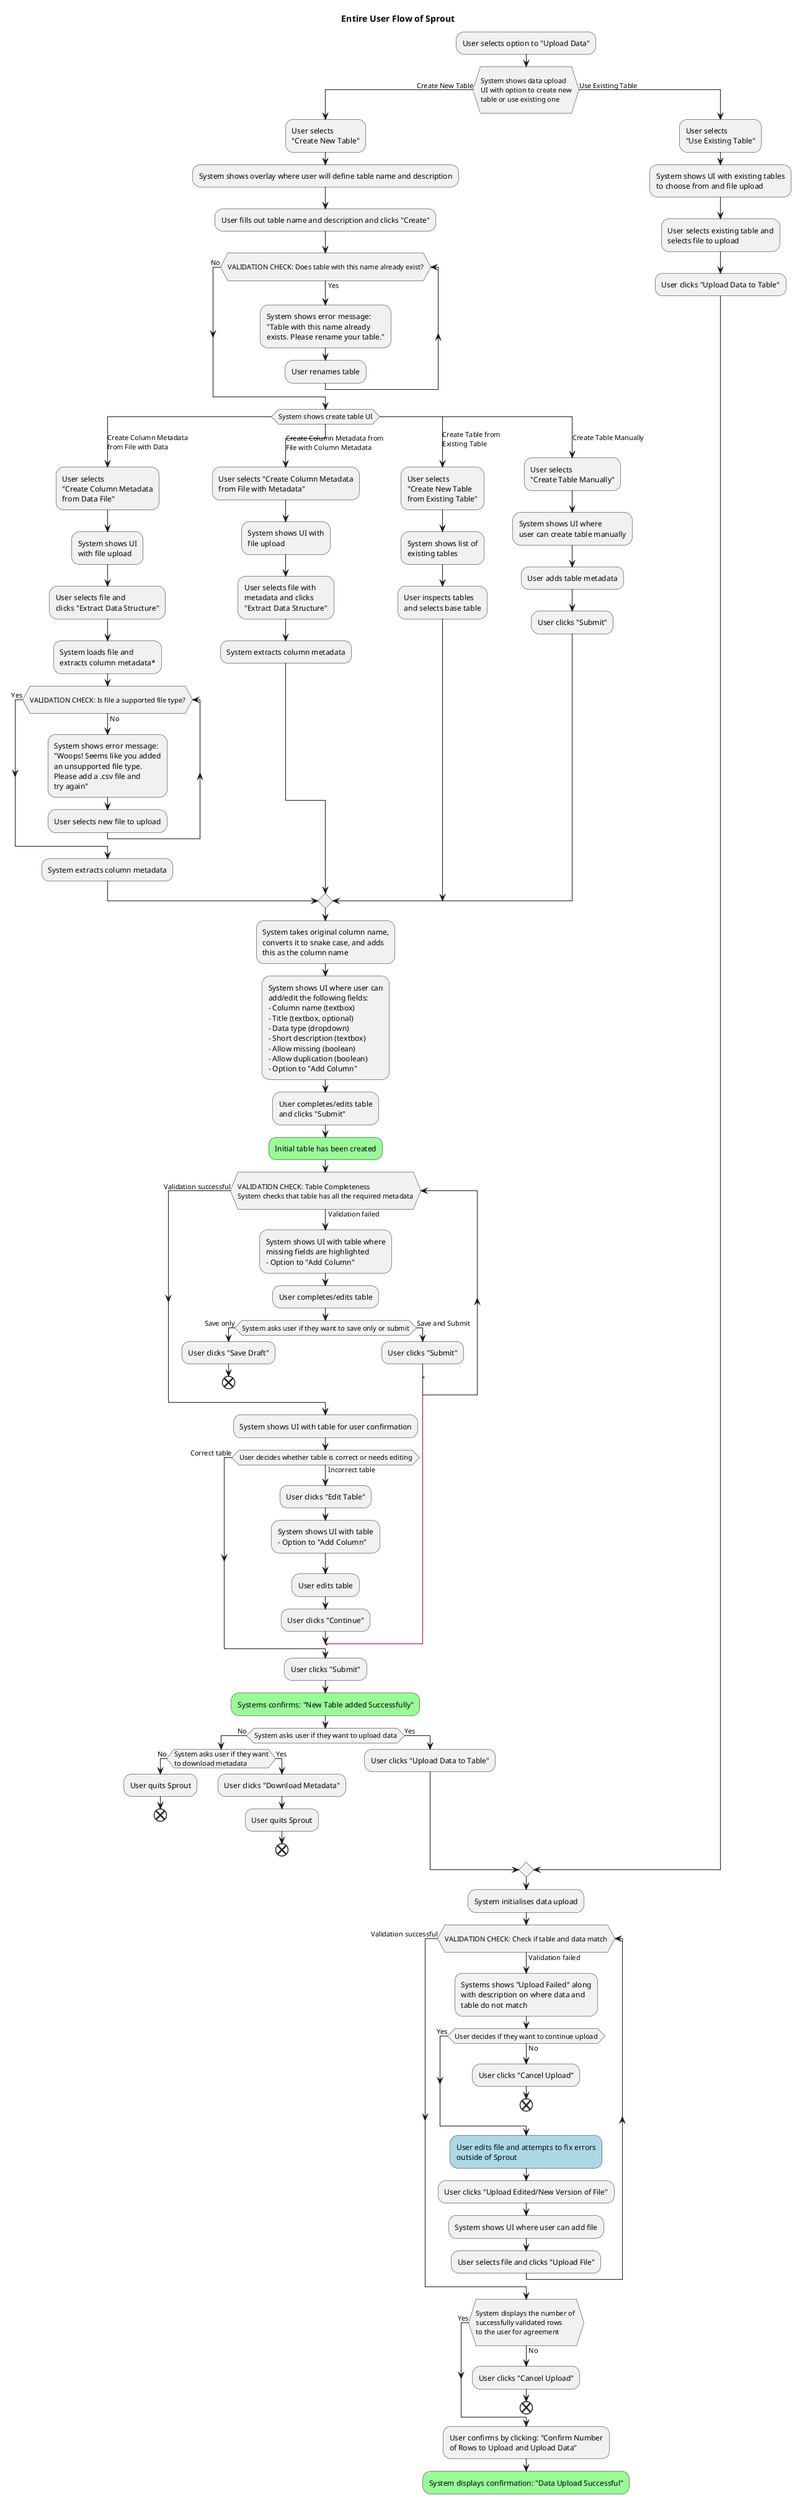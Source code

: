 @startuml user-flow

title Entire User Flow of Sprout

:User selects option to "Upload Data";
if (\nSystem shows data upload\nUI with option to create new\ntable or use existing one\n) then (Create New Table)
'table metadata creation start
  :User selects\n"Create New Table";
  :System shows overlay where user will define table name and description;
  :User fills out table name and description and clicks "Create";
  while (\nVALIDATION CHECK: Does table with this name already exist?\n) is (Yes)
    :System shows error message:
    "Table with this name already
    exists. Please rename your table.";
    :User renames table; 
  end while (No)
'table metadata creation end
'column metadata creation start
  switch (System shows create table UI)
    case (Create Column Metadata\nfrom File with Data)
      :User selects
      "Create Column Metadata
      from Data File";
      :System shows UI
      with file upload;
      :User selects file and
      clicks "Extract Data Structure";
      :System loads file and
      extracts column metadata*;
    while (\nVALIDATION CHECK: Is file a supported file type?\n) is (No)
      :System shows error message: 
      "Woops! Seems like you added
      an unsupported file type.
      Please add a .csv file and
      try again";
      :User selects new file to upload;
    end while (Yes)
    :System extracts column metadata;
    case (Create Column Metadata from \nFile with Column Metadata)
      :User selects "Create Column Metadata
      from File with Metadata";
      :System shows UI with
      file upload;
      :User selects file with
      metadata and clicks 
      "Extract Data Structure";
      :System extracts column metadata;
    case (Create Table from\nExisting Table)
      :User selects
      "Create New Table
      from Existing Table";
      :System shows list of
      existing tables;
      :User inspects tables
      and selects base table;
    case (Create Table Manually)
      :User selects
      "Create Table Manually";
      :System shows UI where
      user can create table manually;
      :User adds table metadata;
      :User clicks "Submit";
    endswitch
    :System takes original column name,
    converts it to snake case, and adds
    this as the column name;
    :System shows UI where user can 
    add/edit the following fields:
    - Column name (textbox)
    - Title (textbox, optional)
    - Data type (dropdown)
    - Short description (textbox)
    - Allow missing (boolean) 
    - Allow duplication (boolean)
    - Option to "Add Column";
    :User completes/edits table
    and clicks "Submit";
'column metadata creation end
  #palegreen:Initial table has been created;
'validation table completeness start
   while (\nVALIDATION CHECK: Table Completeness\nSystem checks that table has all the required metadata\n) is (Validation failed)
    :System shows UI with table where
    missing fields are highlighted
    - Option to "Add Column";
    :User completes/edits table;
    if (System asks user if they want to save only or submit) then (Save only)
      :User clicks "Save Draft";
      end
    else (Save and Submit)
      :User clicks "Submit";
      label l
    endif
  end while (Validation successful)
  :System shows UI with table for user confirmation;
  while (User decides whether table is correct or needs editing) is (Incorrect table)
    :User clicks "Edit Table";
    :System shows UI with table
    - Option to "Add Column";
    :User edits table;
    :User clicks "Continue";
    goto l
   end while (Correct table)
   :User clicks "Submit";
  #palegreen:Systems confirms: "New Table added Successfully";
'validation table completeness end
'table created - continue to upload? start
  if (System asks user if they want to upload data) then (No)
    if (System asks user if they want\nto download metadata) then (No)
      :User quits Sprout; 
      end
    else (Yes)
      :User clicks "Download Metadata";
      :User quits Sprout;
      end
    endif
  else (Yes)
    :User clicks "Upload Data to Table";
  endif
'table created - continue to upload? end
'prepare to upload using existing table start
else (Use Existing Table)
    :User selects\n"Use Existing Table";
    :System shows UI with existing tables 
    to choose from and file upload;
    :User selects existing table and 
    selects file to upload;
    :User clicks "Upload Data to Table";
endif 
'prepare to upload using existing table end
'data upload start
:System initialises data upload;
while (\nVALIDATION CHECK: Check if table and data match\n) is (Validation failed)
  :Systems shows "Upload Failed" along\nwith description on where data and\ntable do not match;
    while (User decides if they want to continue upload) is (No)
        :User clicks "Cancel Upload";
        end
    end while (Yes);
  #LightBlue:User edits file and attempts to fix errors\noutside of Sprout;
  :User clicks "Upload Edited/New Version of File";
  :System shows UI where user can add file; 
  :User selects file and clicks "Upload File";
end while (Validation successful);
while (\nSystem displays the number of \nsuccessfully validated rows \nto the user for agreement\n) is (No)
  :User clicks "Cancel Upload";
  end
end while (Yes);
:User confirms by clicking: "Confirm Number\nof Rows to Upload and Upload Data";
#palegreen:System displays confirmation: "Data Upload Successful";
'data upload end

@enduml
